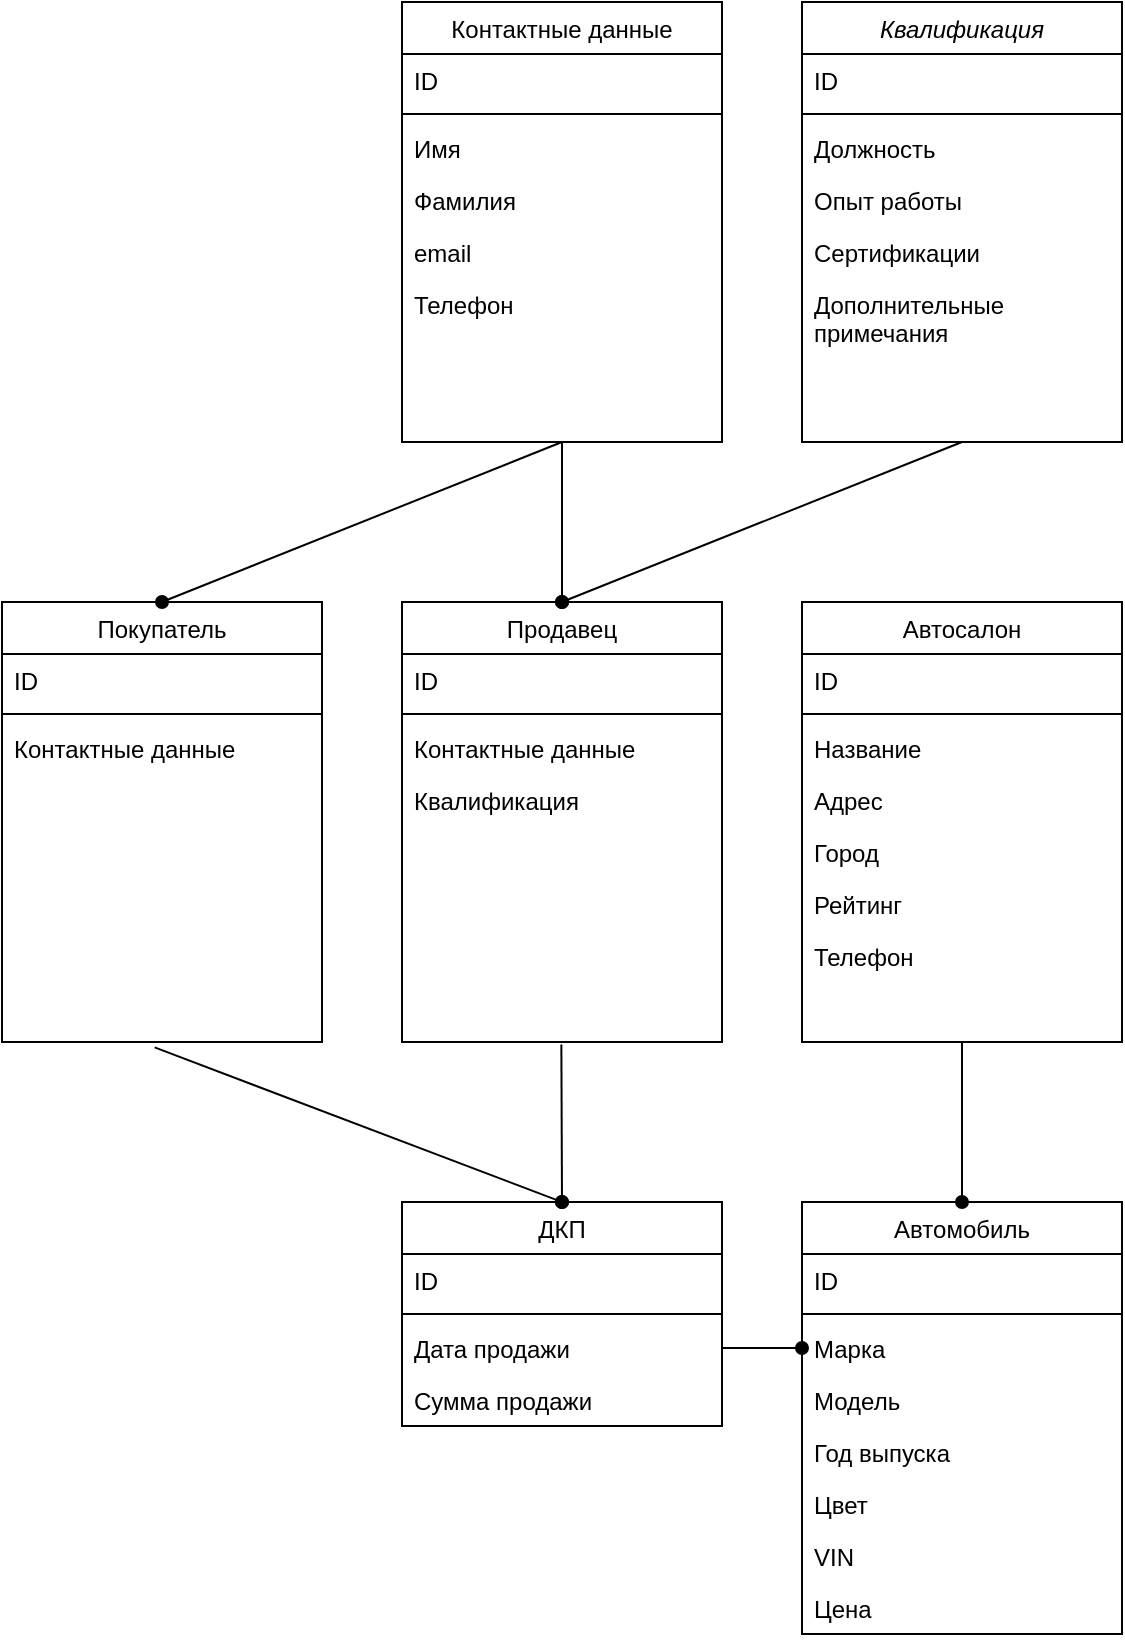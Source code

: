 <mxfile version="21.6.9" type="device">
  <diagram name="Page-1" id="N9aqaw_oKfhQ12ShZOm0">
    <mxGraphModel dx="474" dy="786" grid="1" gridSize="10" guides="1" tooltips="1" connect="1" arrows="1" fold="1" page="1" pageScale="1" pageWidth="827" pageHeight="1169" math="0" shadow="0">
      <root>
        <mxCell id="0" />
        <mxCell id="1" parent="0" />
        <mxCell id="2fhtI5i99KWgJatTAvbM-1" value="Квалификация" style="swimlane;fontStyle=2;align=center;verticalAlign=top;childLayout=stackLayout;horizontal=1;startSize=26;horizontalStack=0;resizeParent=1;resizeLast=0;collapsible=1;marginBottom=0;rounded=0;shadow=0;strokeWidth=1;" vertex="1" parent="1">
          <mxGeometry x="750" y="200" width="160" height="220" as="geometry">
            <mxRectangle x="230" y="140" width="160" height="26" as="alternateBounds" />
          </mxGeometry>
        </mxCell>
        <mxCell id="2fhtI5i99KWgJatTAvbM-2" value="ID" style="text;align=left;verticalAlign=top;spacingLeft=4;spacingRight=4;overflow=hidden;rotatable=0;points=[[0,0.5],[1,0.5]];portConstraint=eastwest;" vertex="1" parent="2fhtI5i99KWgJatTAvbM-1">
          <mxGeometry y="26" width="160" height="26" as="geometry" />
        </mxCell>
        <mxCell id="2fhtI5i99KWgJatTAvbM-3" value="" style="line;html=1;strokeWidth=1;align=left;verticalAlign=middle;spacingTop=-1;spacingLeft=3;spacingRight=3;rotatable=0;labelPosition=right;points=[];portConstraint=eastwest;" vertex="1" parent="2fhtI5i99KWgJatTAvbM-1">
          <mxGeometry y="52" width="160" height="8" as="geometry" />
        </mxCell>
        <mxCell id="2fhtI5i99KWgJatTAvbM-4" value="Должность" style="text;align=left;verticalAlign=top;spacingLeft=4;spacingRight=4;overflow=hidden;rotatable=0;points=[[0,0.5],[1,0.5]];portConstraint=eastwest;" vertex="1" parent="2fhtI5i99KWgJatTAvbM-1">
          <mxGeometry y="60" width="160" height="26" as="geometry" />
        </mxCell>
        <mxCell id="2fhtI5i99KWgJatTAvbM-50" value="Опыт работы" style="text;align=left;verticalAlign=top;spacingLeft=4;spacingRight=4;overflow=hidden;rotatable=0;points=[[0,0.5],[1,0.5]];portConstraint=eastwest;" vertex="1" parent="2fhtI5i99KWgJatTAvbM-1">
          <mxGeometry y="86" width="160" height="26" as="geometry" />
        </mxCell>
        <mxCell id="2fhtI5i99KWgJatTAvbM-51" value="Сертификации" style="text;align=left;verticalAlign=top;spacingLeft=4;spacingRight=4;overflow=hidden;rotatable=0;points=[[0,0.5],[1,0.5]];portConstraint=eastwest;" vertex="1" parent="2fhtI5i99KWgJatTAvbM-1">
          <mxGeometry y="112" width="160" height="26" as="geometry" />
        </mxCell>
        <mxCell id="2fhtI5i99KWgJatTAvbM-52" value="Дополнительные &#xa;примечания" style="text;align=left;verticalAlign=top;spacingLeft=4;spacingRight=4;overflow=hidden;rotatable=0;points=[[0,0.5],[1,0.5]];portConstraint=eastwest;" vertex="1" parent="2fhtI5i99KWgJatTAvbM-1">
          <mxGeometry y="138" width="160" height="42" as="geometry" />
        </mxCell>
        <mxCell id="2fhtI5i99KWgJatTAvbM-5" value="Покупатель" style="swimlane;fontStyle=0;align=center;verticalAlign=top;childLayout=stackLayout;horizontal=1;startSize=26;horizontalStack=0;resizeParent=1;resizeLast=0;collapsible=1;marginBottom=0;rounded=0;shadow=0;strokeWidth=1;" vertex="1" parent="1">
          <mxGeometry x="350" y="500" width="160" height="220" as="geometry">
            <mxRectangle x="130" y="380" width="160" height="26" as="alternateBounds" />
          </mxGeometry>
        </mxCell>
        <mxCell id="2fhtI5i99KWgJatTAvbM-6" value="ID" style="text;align=left;verticalAlign=top;spacingLeft=4;spacingRight=4;overflow=hidden;rotatable=0;points=[[0,0.5],[1,0.5]];portConstraint=eastwest;" vertex="1" parent="2fhtI5i99KWgJatTAvbM-5">
          <mxGeometry y="26" width="160" height="26" as="geometry" />
        </mxCell>
        <mxCell id="2fhtI5i99KWgJatTAvbM-7" value="" style="line;html=1;strokeWidth=1;align=left;verticalAlign=middle;spacingTop=-1;spacingLeft=3;spacingRight=3;rotatable=0;labelPosition=right;points=[];portConstraint=eastwest;" vertex="1" parent="2fhtI5i99KWgJatTAvbM-5">
          <mxGeometry y="52" width="160" height="8" as="geometry" />
        </mxCell>
        <mxCell id="2fhtI5i99KWgJatTAvbM-8" value="Контактные данные" style="text;align=left;verticalAlign=top;spacingLeft=4;spacingRight=4;overflow=hidden;rotatable=0;points=[[0,0.5],[1,0.5]];portConstraint=eastwest;fontStyle=0" vertex="1" parent="2fhtI5i99KWgJatTAvbM-5">
          <mxGeometry y="60" width="160" height="160" as="geometry" />
        </mxCell>
        <mxCell id="2fhtI5i99KWgJatTAvbM-9" value="Продавец" style="swimlane;fontStyle=0;align=center;verticalAlign=top;childLayout=stackLayout;horizontal=1;startSize=26;horizontalStack=0;resizeParent=1;resizeLast=0;collapsible=1;marginBottom=0;rounded=0;shadow=0;strokeWidth=1;" vertex="1" parent="1">
          <mxGeometry x="550" y="500" width="160" height="220" as="geometry">
            <mxRectangle x="340" y="380" width="170" height="26" as="alternateBounds" />
          </mxGeometry>
        </mxCell>
        <mxCell id="2fhtI5i99KWgJatTAvbM-10" value="ID" style="text;align=left;verticalAlign=top;spacingLeft=4;spacingRight=4;overflow=hidden;rotatable=0;points=[[0,0.5],[1,0.5]];portConstraint=eastwest;" vertex="1" parent="2fhtI5i99KWgJatTAvbM-9">
          <mxGeometry y="26" width="160" height="26" as="geometry" />
        </mxCell>
        <mxCell id="2fhtI5i99KWgJatTAvbM-11" value="" style="line;html=1;strokeWidth=1;align=left;verticalAlign=middle;spacingTop=-1;spacingLeft=3;spacingRight=3;rotatable=0;labelPosition=right;points=[];portConstraint=eastwest;" vertex="1" parent="2fhtI5i99KWgJatTAvbM-9">
          <mxGeometry y="52" width="160" height="8" as="geometry" />
        </mxCell>
        <mxCell id="2fhtI5i99KWgJatTAvbM-12" value="Контактные данные" style="text;align=left;verticalAlign=top;spacingLeft=4;spacingRight=4;overflow=hidden;rotatable=0;points=[[0,0.5],[1,0.5]];portConstraint=eastwest;" vertex="1" parent="2fhtI5i99KWgJatTAvbM-9">
          <mxGeometry y="60" width="160" height="26" as="geometry" />
        </mxCell>
        <mxCell id="2fhtI5i99KWgJatTAvbM-13" value="Квалификация" style="text;align=left;verticalAlign=top;spacingLeft=4;spacingRight=4;overflow=hidden;rotatable=0;points=[[0,0.5],[1,0.5]];portConstraint=eastwest;" vertex="1" parent="2fhtI5i99KWgJatTAvbM-9">
          <mxGeometry y="86" width="160" height="134" as="geometry" />
        </mxCell>
        <mxCell id="2fhtI5i99KWgJatTAvbM-14" value="Автосалон" style="swimlane;fontStyle=0;align=center;verticalAlign=top;childLayout=stackLayout;horizontal=1;startSize=26;horizontalStack=0;resizeParent=1;resizeLast=0;collapsible=1;marginBottom=0;rounded=0;shadow=0;strokeWidth=1;" vertex="1" parent="1">
          <mxGeometry x="750" y="500" width="160" height="220" as="geometry">
            <mxRectangle x="550" y="140" width="160" height="26" as="alternateBounds" />
          </mxGeometry>
        </mxCell>
        <mxCell id="2fhtI5i99KWgJatTAvbM-15" value="ID" style="text;align=left;verticalAlign=top;spacingLeft=4;spacingRight=4;overflow=hidden;rotatable=0;points=[[0,0.5],[1,0.5]];portConstraint=eastwest;" vertex="1" parent="2fhtI5i99KWgJatTAvbM-14">
          <mxGeometry y="26" width="160" height="26" as="geometry" />
        </mxCell>
        <mxCell id="2fhtI5i99KWgJatTAvbM-16" value="" style="line;html=1;strokeWidth=1;align=left;verticalAlign=middle;spacingTop=-1;spacingLeft=3;spacingRight=3;rotatable=0;labelPosition=right;points=[];portConstraint=eastwest;" vertex="1" parent="2fhtI5i99KWgJatTAvbM-14">
          <mxGeometry y="52" width="160" height="8" as="geometry" />
        </mxCell>
        <mxCell id="2fhtI5i99KWgJatTAvbM-17" value="Название" style="text;align=left;verticalAlign=top;spacingLeft=4;spacingRight=4;overflow=hidden;rotatable=0;points=[[0,0.5],[1,0.5]];portConstraint=eastwest;rounded=0;shadow=0;html=0;" vertex="1" parent="2fhtI5i99KWgJatTAvbM-14">
          <mxGeometry y="60" width="160" height="26" as="geometry" />
        </mxCell>
        <mxCell id="2fhtI5i99KWgJatTAvbM-18" value="Адрес" style="text;align=left;verticalAlign=top;spacingLeft=4;spacingRight=4;overflow=hidden;rotatable=0;points=[[0,0.5],[1,0.5]];portConstraint=eastwest;rounded=0;shadow=0;html=0;" vertex="1" parent="2fhtI5i99KWgJatTAvbM-14">
          <mxGeometry y="86" width="160" height="26" as="geometry" />
        </mxCell>
        <mxCell id="2fhtI5i99KWgJatTAvbM-19" value="Город" style="text;align=left;verticalAlign=top;spacingLeft=4;spacingRight=4;overflow=hidden;rotatable=0;points=[[0,0.5],[1,0.5]];portConstraint=eastwest;rounded=0;shadow=0;html=0;" vertex="1" parent="2fhtI5i99KWgJatTAvbM-14">
          <mxGeometry y="112" width="160" height="26" as="geometry" />
        </mxCell>
        <mxCell id="2fhtI5i99KWgJatTAvbM-20" value="Рейтинг" style="text;align=left;verticalAlign=top;spacingLeft=4;spacingRight=4;overflow=hidden;rotatable=0;points=[[0,0.5],[1,0.5]];portConstraint=eastwest;" vertex="1" parent="2fhtI5i99KWgJatTAvbM-14">
          <mxGeometry y="138" width="160" height="26" as="geometry" />
        </mxCell>
        <mxCell id="2fhtI5i99KWgJatTAvbM-21" value="Телефон" style="text;align=left;verticalAlign=top;spacingLeft=4;spacingRight=4;overflow=hidden;rotatable=0;points=[[0,0.5],[1,0.5]];portConstraint=eastwest;rounded=0;shadow=0;html=0;" vertex="1" parent="2fhtI5i99KWgJatTAvbM-14">
          <mxGeometry y="164" width="160" height="26" as="geometry" />
        </mxCell>
        <mxCell id="2fhtI5i99KWgJatTAvbM-22" value="Контактные данные" style="swimlane;fontStyle=0;align=center;verticalAlign=top;childLayout=stackLayout;horizontal=1;startSize=26;horizontalStack=0;resizeParent=1;resizeLast=0;collapsible=1;marginBottom=0;rounded=0;shadow=0;strokeWidth=1;" vertex="1" parent="1">
          <mxGeometry x="550" y="200" width="160" height="220" as="geometry">
            <mxRectangle x="340" y="380" width="170" height="26" as="alternateBounds" />
          </mxGeometry>
        </mxCell>
        <mxCell id="2fhtI5i99KWgJatTAvbM-23" value="ID" style="text;align=left;verticalAlign=top;spacingLeft=4;spacingRight=4;overflow=hidden;rotatable=0;points=[[0,0.5],[1,0.5]];portConstraint=eastwest;" vertex="1" parent="2fhtI5i99KWgJatTAvbM-22">
          <mxGeometry y="26" width="160" height="26" as="geometry" />
        </mxCell>
        <mxCell id="2fhtI5i99KWgJatTAvbM-24" value="" style="line;html=1;strokeWidth=1;align=left;verticalAlign=middle;spacingTop=-1;spacingLeft=3;spacingRight=3;rotatable=0;labelPosition=right;points=[];portConstraint=eastwest;" vertex="1" parent="2fhtI5i99KWgJatTAvbM-22">
          <mxGeometry y="52" width="160" height="8" as="geometry" />
        </mxCell>
        <mxCell id="2fhtI5i99KWgJatTAvbM-25" value="Имя" style="text;align=left;verticalAlign=top;spacingLeft=4;spacingRight=4;overflow=hidden;rotatable=0;points=[[0,0.5],[1,0.5]];portConstraint=eastwest;" vertex="1" parent="2fhtI5i99KWgJatTAvbM-22">
          <mxGeometry y="60" width="160" height="26" as="geometry" />
        </mxCell>
        <mxCell id="2fhtI5i99KWgJatTAvbM-26" value="Фамилия" style="text;align=left;verticalAlign=top;spacingLeft=4;spacingRight=4;overflow=hidden;rotatable=0;points=[[0,0.5],[1,0.5]];portConstraint=eastwest;" vertex="1" parent="2fhtI5i99KWgJatTAvbM-22">
          <mxGeometry y="86" width="160" height="26" as="geometry" />
        </mxCell>
        <mxCell id="2fhtI5i99KWgJatTAvbM-27" value="email" style="text;align=left;verticalAlign=top;spacingLeft=4;spacingRight=4;overflow=hidden;rotatable=0;points=[[0,0.5],[1,0.5]];portConstraint=eastwest;" vertex="1" parent="2fhtI5i99KWgJatTAvbM-22">
          <mxGeometry y="112" width="160" height="26" as="geometry" />
        </mxCell>
        <mxCell id="2fhtI5i99KWgJatTAvbM-28" value="Телефон" style="text;align=left;verticalAlign=top;spacingLeft=4;spacingRight=4;overflow=hidden;rotatable=0;points=[[0,0.5],[1,0.5]];portConstraint=eastwest;" vertex="1" parent="2fhtI5i99KWgJatTAvbM-22">
          <mxGeometry y="138" width="160" height="26" as="geometry" />
        </mxCell>
        <mxCell id="2fhtI5i99KWgJatTAvbM-29" value="Автомобиль" style="swimlane;fontStyle=0;align=center;verticalAlign=top;childLayout=stackLayout;horizontal=1;startSize=26;horizontalStack=0;resizeParent=1;resizeLast=0;collapsible=1;marginBottom=0;rounded=0;shadow=0;strokeWidth=1;" vertex="1" parent="1">
          <mxGeometry x="750" y="800" width="160" height="216" as="geometry">
            <mxRectangle x="550" y="140" width="160" height="26" as="alternateBounds" />
          </mxGeometry>
        </mxCell>
        <mxCell id="2fhtI5i99KWgJatTAvbM-30" value="ID" style="text;align=left;verticalAlign=top;spacingLeft=4;spacingRight=4;overflow=hidden;rotatable=0;points=[[0,0.5],[1,0.5]];portConstraint=eastwest;" vertex="1" parent="2fhtI5i99KWgJatTAvbM-29">
          <mxGeometry y="26" width="160" height="26" as="geometry" />
        </mxCell>
        <mxCell id="2fhtI5i99KWgJatTAvbM-31" value="" style="line;html=1;strokeWidth=1;align=left;verticalAlign=middle;spacingTop=-1;spacingLeft=3;spacingRight=3;rotatable=0;labelPosition=right;points=[];portConstraint=eastwest;" vertex="1" parent="2fhtI5i99KWgJatTAvbM-29">
          <mxGeometry y="52" width="160" height="8" as="geometry" />
        </mxCell>
        <mxCell id="2fhtI5i99KWgJatTAvbM-32" value="Марка" style="text;align=left;verticalAlign=top;spacingLeft=4;spacingRight=4;overflow=hidden;rotatable=0;points=[[0,0.5],[1,0.5]];portConstraint=eastwest;rounded=0;shadow=0;html=0;" vertex="1" parent="2fhtI5i99KWgJatTAvbM-29">
          <mxGeometry y="60" width="160" height="26" as="geometry" />
        </mxCell>
        <mxCell id="2fhtI5i99KWgJatTAvbM-33" value="Модель" style="text;align=left;verticalAlign=top;spacingLeft=4;spacingRight=4;overflow=hidden;rotatable=0;points=[[0,0.5],[1,0.5]];portConstraint=eastwest;rounded=0;shadow=0;html=0;" vertex="1" parent="2fhtI5i99KWgJatTAvbM-29">
          <mxGeometry y="86" width="160" height="26" as="geometry" />
        </mxCell>
        <mxCell id="2fhtI5i99KWgJatTAvbM-34" value="Год выпуска" style="text;align=left;verticalAlign=top;spacingLeft=4;spacingRight=4;overflow=hidden;rotatable=0;points=[[0,0.5],[1,0.5]];portConstraint=eastwest;rounded=0;shadow=0;html=0;" vertex="1" parent="2fhtI5i99KWgJatTAvbM-29">
          <mxGeometry y="112" width="160" height="26" as="geometry" />
        </mxCell>
        <mxCell id="2fhtI5i99KWgJatTAvbM-35" value="Цвет" style="text;align=left;verticalAlign=top;spacingLeft=4;spacingRight=4;overflow=hidden;rotatable=0;points=[[0,0.5],[1,0.5]];portConstraint=eastwest;" vertex="1" parent="2fhtI5i99KWgJatTAvbM-29">
          <mxGeometry y="138" width="160" height="26" as="geometry" />
        </mxCell>
        <mxCell id="2fhtI5i99KWgJatTAvbM-36" value="VIN" style="text;align=left;verticalAlign=top;spacingLeft=4;spacingRight=4;overflow=hidden;rotatable=0;points=[[0,0.5],[1,0.5]];portConstraint=eastwest;rounded=0;shadow=0;html=0;" vertex="1" parent="2fhtI5i99KWgJatTAvbM-29">
          <mxGeometry y="164" width="160" height="26" as="geometry" />
        </mxCell>
        <mxCell id="2fhtI5i99KWgJatTAvbM-37" value="Цена" style="text;align=left;verticalAlign=top;spacingLeft=4;spacingRight=4;overflow=hidden;rotatable=0;points=[[0,0.5],[1,0.5]];portConstraint=eastwest;rounded=0;shadow=0;html=0;" vertex="1" parent="2fhtI5i99KWgJatTAvbM-29">
          <mxGeometry y="190" width="160" height="26" as="geometry" />
        </mxCell>
        <mxCell id="2fhtI5i99KWgJatTAvbM-38" value="ДКП" style="swimlane;fontStyle=0;align=center;verticalAlign=top;childLayout=stackLayout;horizontal=1;startSize=26;horizontalStack=0;resizeParent=1;resizeLast=0;collapsible=1;marginBottom=0;rounded=0;shadow=0;strokeWidth=1;" vertex="1" parent="1">
          <mxGeometry x="550" y="800" width="160" height="112" as="geometry">
            <mxRectangle x="340" y="380" width="170" height="26" as="alternateBounds" />
          </mxGeometry>
        </mxCell>
        <mxCell id="2fhtI5i99KWgJatTAvbM-39" value="ID" style="text;align=left;verticalAlign=top;spacingLeft=4;spacingRight=4;overflow=hidden;rotatable=0;points=[[0,0.5],[1,0.5]];portConstraint=eastwest;" vertex="1" parent="2fhtI5i99KWgJatTAvbM-38">
          <mxGeometry y="26" width="160" height="26" as="geometry" />
        </mxCell>
        <mxCell id="2fhtI5i99KWgJatTAvbM-40" value="" style="line;html=1;strokeWidth=1;align=left;verticalAlign=middle;spacingTop=-1;spacingLeft=3;spacingRight=3;rotatable=0;labelPosition=right;points=[];portConstraint=eastwest;" vertex="1" parent="2fhtI5i99KWgJatTAvbM-38">
          <mxGeometry y="52" width="160" height="8" as="geometry" />
        </mxCell>
        <mxCell id="2fhtI5i99KWgJatTAvbM-41" value="Дата продажи" style="text;align=left;verticalAlign=top;spacingLeft=4;spacingRight=4;overflow=hidden;rotatable=0;points=[[0,0.5],[1,0.5]];portConstraint=eastwest;" vertex="1" parent="2fhtI5i99KWgJatTAvbM-38">
          <mxGeometry y="60" width="160" height="26" as="geometry" />
        </mxCell>
        <mxCell id="2fhtI5i99KWgJatTAvbM-42" value="Сумма продажи" style="text;align=left;verticalAlign=top;spacingLeft=4;spacingRight=4;overflow=hidden;rotatable=0;points=[[0,0.5],[1,0.5]];portConstraint=eastwest;" vertex="1" parent="2fhtI5i99KWgJatTAvbM-38">
          <mxGeometry y="86" width="160" height="26" as="geometry" />
        </mxCell>
        <mxCell id="2fhtI5i99KWgJatTAvbM-43" value="" style="endArrow=oval;html=1;rounded=0;exitX=0.5;exitY=1;exitDx=0;exitDy=0;entryX=0.5;entryY=0;entryDx=0;entryDy=0;endFill=1;" edge="1" parent="1" source="2fhtI5i99KWgJatTAvbM-22" target="2fhtI5i99KWgJatTAvbM-5">
          <mxGeometry width="50" height="50" relative="1" as="geometry">
            <mxPoint x="690" y="540" as="sourcePoint" />
            <mxPoint x="740" y="490" as="targetPoint" />
          </mxGeometry>
        </mxCell>
        <mxCell id="2fhtI5i99KWgJatTAvbM-44" value="" style="endArrow=oval;html=1;rounded=0;entryX=0.5;entryY=0;entryDx=0;entryDy=0;endFill=1;exitX=0.5;exitY=1;exitDx=0;exitDy=0;" edge="1" parent="1" source="2fhtI5i99KWgJatTAvbM-22" target="2fhtI5i99KWgJatTAvbM-9">
          <mxGeometry width="50" height="50" relative="1" as="geometry">
            <mxPoint x="600" y="460" as="sourcePoint" />
            <mxPoint x="440" y="510" as="targetPoint" />
          </mxGeometry>
        </mxCell>
        <mxCell id="2fhtI5i99KWgJatTAvbM-45" value="" style="endArrow=oval;html=1;rounded=0;entryX=0.5;entryY=0;entryDx=0;entryDy=0;endFill=1;exitX=0.5;exitY=1;exitDx=0;exitDy=0;" edge="1" parent="1" source="2fhtI5i99KWgJatTAvbM-1" target="2fhtI5i99KWgJatTAvbM-9">
          <mxGeometry width="50" height="50" relative="1" as="geometry">
            <mxPoint x="640" y="430" as="sourcePoint" />
            <mxPoint x="640" y="510" as="targetPoint" />
          </mxGeometry>
        </mxCell>
        <mxCell id="2fhtI5i99KWgJatTAvbM-46" value="" style="endArrow=oval;html=1;rounded=0;entryX=0.5;entryY=0;entryDx=0;entryDy=0;endFill=1;exitX=0.498;exitY=1.009;exitDx=0;exitDy=0;exitPerimeter=0;" edge="1" parent="1" source="2fhtI5i99KWgJatTAvbM-13" target="2fhtI5i99KWgJatTAvbM-38">
          <mxGeometry width="50" height="50" relative="1" as="geometry">
            <mxPoint x="690" y="760" as="sourcePoint" />
            <mxPoint x="640" y="510" as="targetPoint" />
          </mxGeometry>
        </mxCell>
        <mxCell id="2fhtI5i99KWgJatTAvbM-47" value="" style="endArrow=oval;html=1;rounded=0;endFill=1;exitX=0.477;exitY=1.017;exitDx=0;exitDy=0;exitPerimeter=0;" edge="1" parent="1" source="2fhtI5i99KWgJatTAvbM-8">
          <mxGeometry width="50" height="50" relative="1" as="geometry">
            <mxPoint x="640" y="731" as="sourcePoint" />
            <mxPoint x="630" y="800" as="targetPoint" />
          </mxGeometry>
        </mxCell>
        <mxCell id="2fhtI5i99KWgJatTAvbM-48" value="" style="endArrow=oval;html=1;rounded=0;entryX=0;entryY=0.5;entryDx=0;entryDy=0;endFill=1;exitX=1;exitY=0.5;exitDx=0;exitDy=0;" edge="1" parent="1" source="2fhtI5i99KWgJatTAvbM-41" target="2fhtI5i99KWgJatTAvbM-32">
          <mxGeometry width="50" height="50" relative="1" as="geometry">
            <mxPoint x="640" y="731" as="sourcePoint" />
            <mxPoint x="640" y="810" as="targetPoint" />
          </mxGeometry>
        </mxCell>
        <mxCell id="2fhtI5i99KWgJatTAvbM-49" value="" style="endArrow=oval;html=1;rounded=0;entryX=0.5;entryY=0;entryDx=0;entryDy=0;endFill=1;exitX=0.5;exitY=1;exitDx=0;exitDy=0;" edge="1" parent="1" source="2fhtI5i99KWgJatTAvbM-14" target="2fhtI5i99KWgJatTAvbM-29">
          <mxGeometry width="50" height="50" relative="1" as="geometry">
            <mxPoint x="720" y="883" as="sourcePoint" />
            <mxPoint x="760" y="883" as="targetPoint" />
          </mxGeometry>
        </mxCell>
      </root>
    </mxGraphModel>
  </diagram>
</mxfile>
